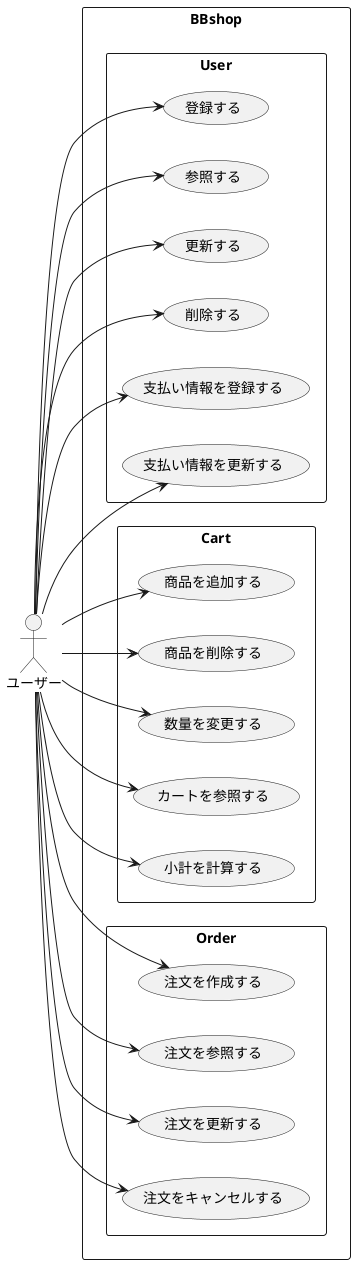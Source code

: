 @startuml 
left to right direction
actor ユーザー as U1

rectangle BBshop as BB {

rectangle User as U {
  usecase "登録する" as UC1
  usecase "参照する" as UC2
  usecase "更新する" as UC3
  usecase "削除する" as UC4
  usecase "支払い情報を登録する" as UC5
  usecase "支払い情報を更新する" as UC6
}

rectangle Cart as C {
  usecase "商品を追加する" as UC7
  usecase "商品を削除する" as UC8
  usecase "数量を変更する" as UC9
  usecase "カートを参照する" as UC10
  usecase "小計を計算する" as UC11
} 


rectangle Order as O {
    usecase "注文を作成する" as UC12
    usecase "注文を参照する" as UC13
    usecase "注文を更新する" as UC14
    usecase "注文をキャンセルする" as UC15
}



}

U1 --> UC1
U1 --> UC2
U1 --> UC3
U1 --> UC4
U1 --> UC5
U1 --> UC6
U1 --> UC7
U1 --> UC8
U1 --> UC9
U1 --> UC10
U1 --> UC11
U1 --> UC12
U1 --> UC13
U1 --> UC14
U1 --> UC15

' C <-- I

@enduml